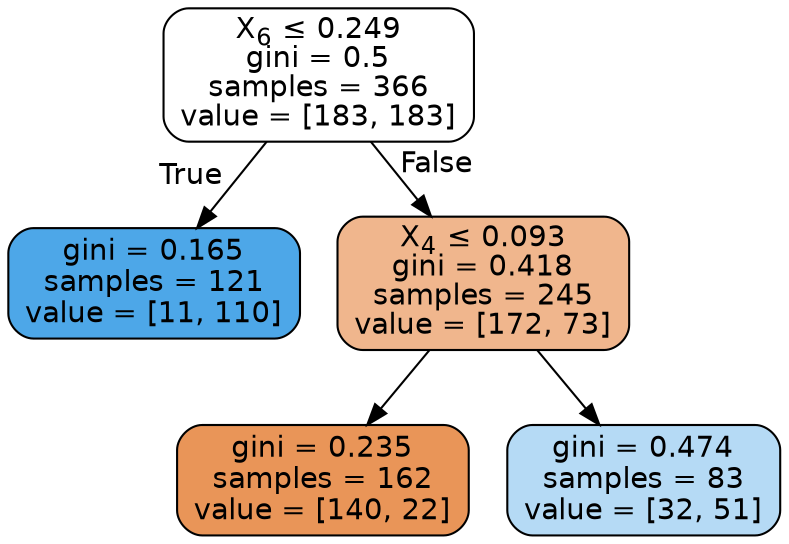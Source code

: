 digraph Tree {
node [shape=box, style="filled, rounded", color="black", fontname=helvetica] ;
edge [fontname=helvetica] ;
0 [label=<X<SUB>6</SUB> &le; 0.249<br/>gini = 0.5<br/>samples = 366<br/>value = [183, 183]>, fillcolor="#ffffff"] ;
1 [label=<gini = 0.165<br/>samples = 121<br/>value = [11, 110]>, fillcolor="#4da7e8"] ;
0 -> 1 [labeldistance=2.5, labelangle=45, headlabel="True"] ;
2 [label=<X<SUB>4</SUB> &le; 0.093<br/>gini = 0.418<br/>samples = 245<br/>value = [172, 73]>, fillcolor="#f0b68d"] ;
0 -> 2 [labeldistance=2.5, labelangle=-45, headlabel="False"] ;
3 [label=<gini = 0.235<br/>samples = 162<br/>value = [140, 22]>, fillcolor="#e99558"] ;
2 -> 3 ;
4 [label=<gini = 0.474<br/>samples = 83<br/>value = [32, 51]>, fillcolor="#b5daf5"] ;
2 -> 4 ;
}
